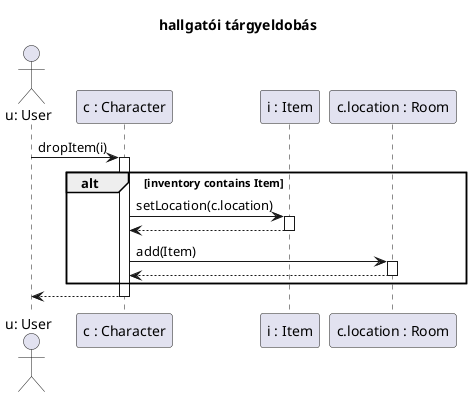 @startuml drop

Title hallgatói tárgyeldobás

actor "u: User" as u
participant "c : Character" as char
participant "i : Item" as t
participant "c.location : Room" as sz

u->char ++: dropItem(i)

alt inventory contains Item
    char->t ++: setLocation(c.location)
    return
    char->sz ++: add(Item)
    return
end

char-->u --:

@enduml

@startuml pickup

title hallgatói tárgyfelvétel

actor "u : User" as u
participant "c : Character" as char
participant "i : Item" as t
participant "r : Room" as sz

u->char ++: pickup(i)

alt actions>0 && inventory.size()!=max
    char->sz ++: getItem(i)

    sz->t ++: setLocation(null)
    
    opt activeTransistorException
        t-->sz --: activeTransistorException
        sz-->char --: null
        char-->u --: false
    end

    t-->sz --:

    sz-->char --: i

    char->>char : addItem(i)

    char-->u --: true
else
    char-->u --: false
end


@enduml

@startuml okatoi_drop

Title oktatói tárgyeldobás

actor "u: Ai" as u
participant "c : Character" as char
participant "i : Item" as t
participant "c.location : Room" as sz

u->char ++: dropItem(i)

alt inventory contains Item
    char->t ++: setLocation(c.location)
    return
    char->sz ++: add(Item)
    return
end

char-->u --:

@enduml

'----------------------------------------'

@startuml oktatoi_pickup

title oktatói tárgyfelvétel

actor "u : AI" as u
participant "c : Character" as char
participant "i : Item" as t
participant "r : Room" as sz

u->char ++: pickup(i)

alt actions>0 && inventory.size()!=max
    char->sz ++: getItem(i)

    sz->t ++: setLocation(null)
    
    opt activeTransistorException
        t-->sz --: activeTransistorException
        sz-->char --: null
        char-->u --: false
    end

    t-->sz --:

    sz-->char --: i

    char->>char : addItem(i)

    char-->u --: true
else
    char-->u --: false
end


@enduml